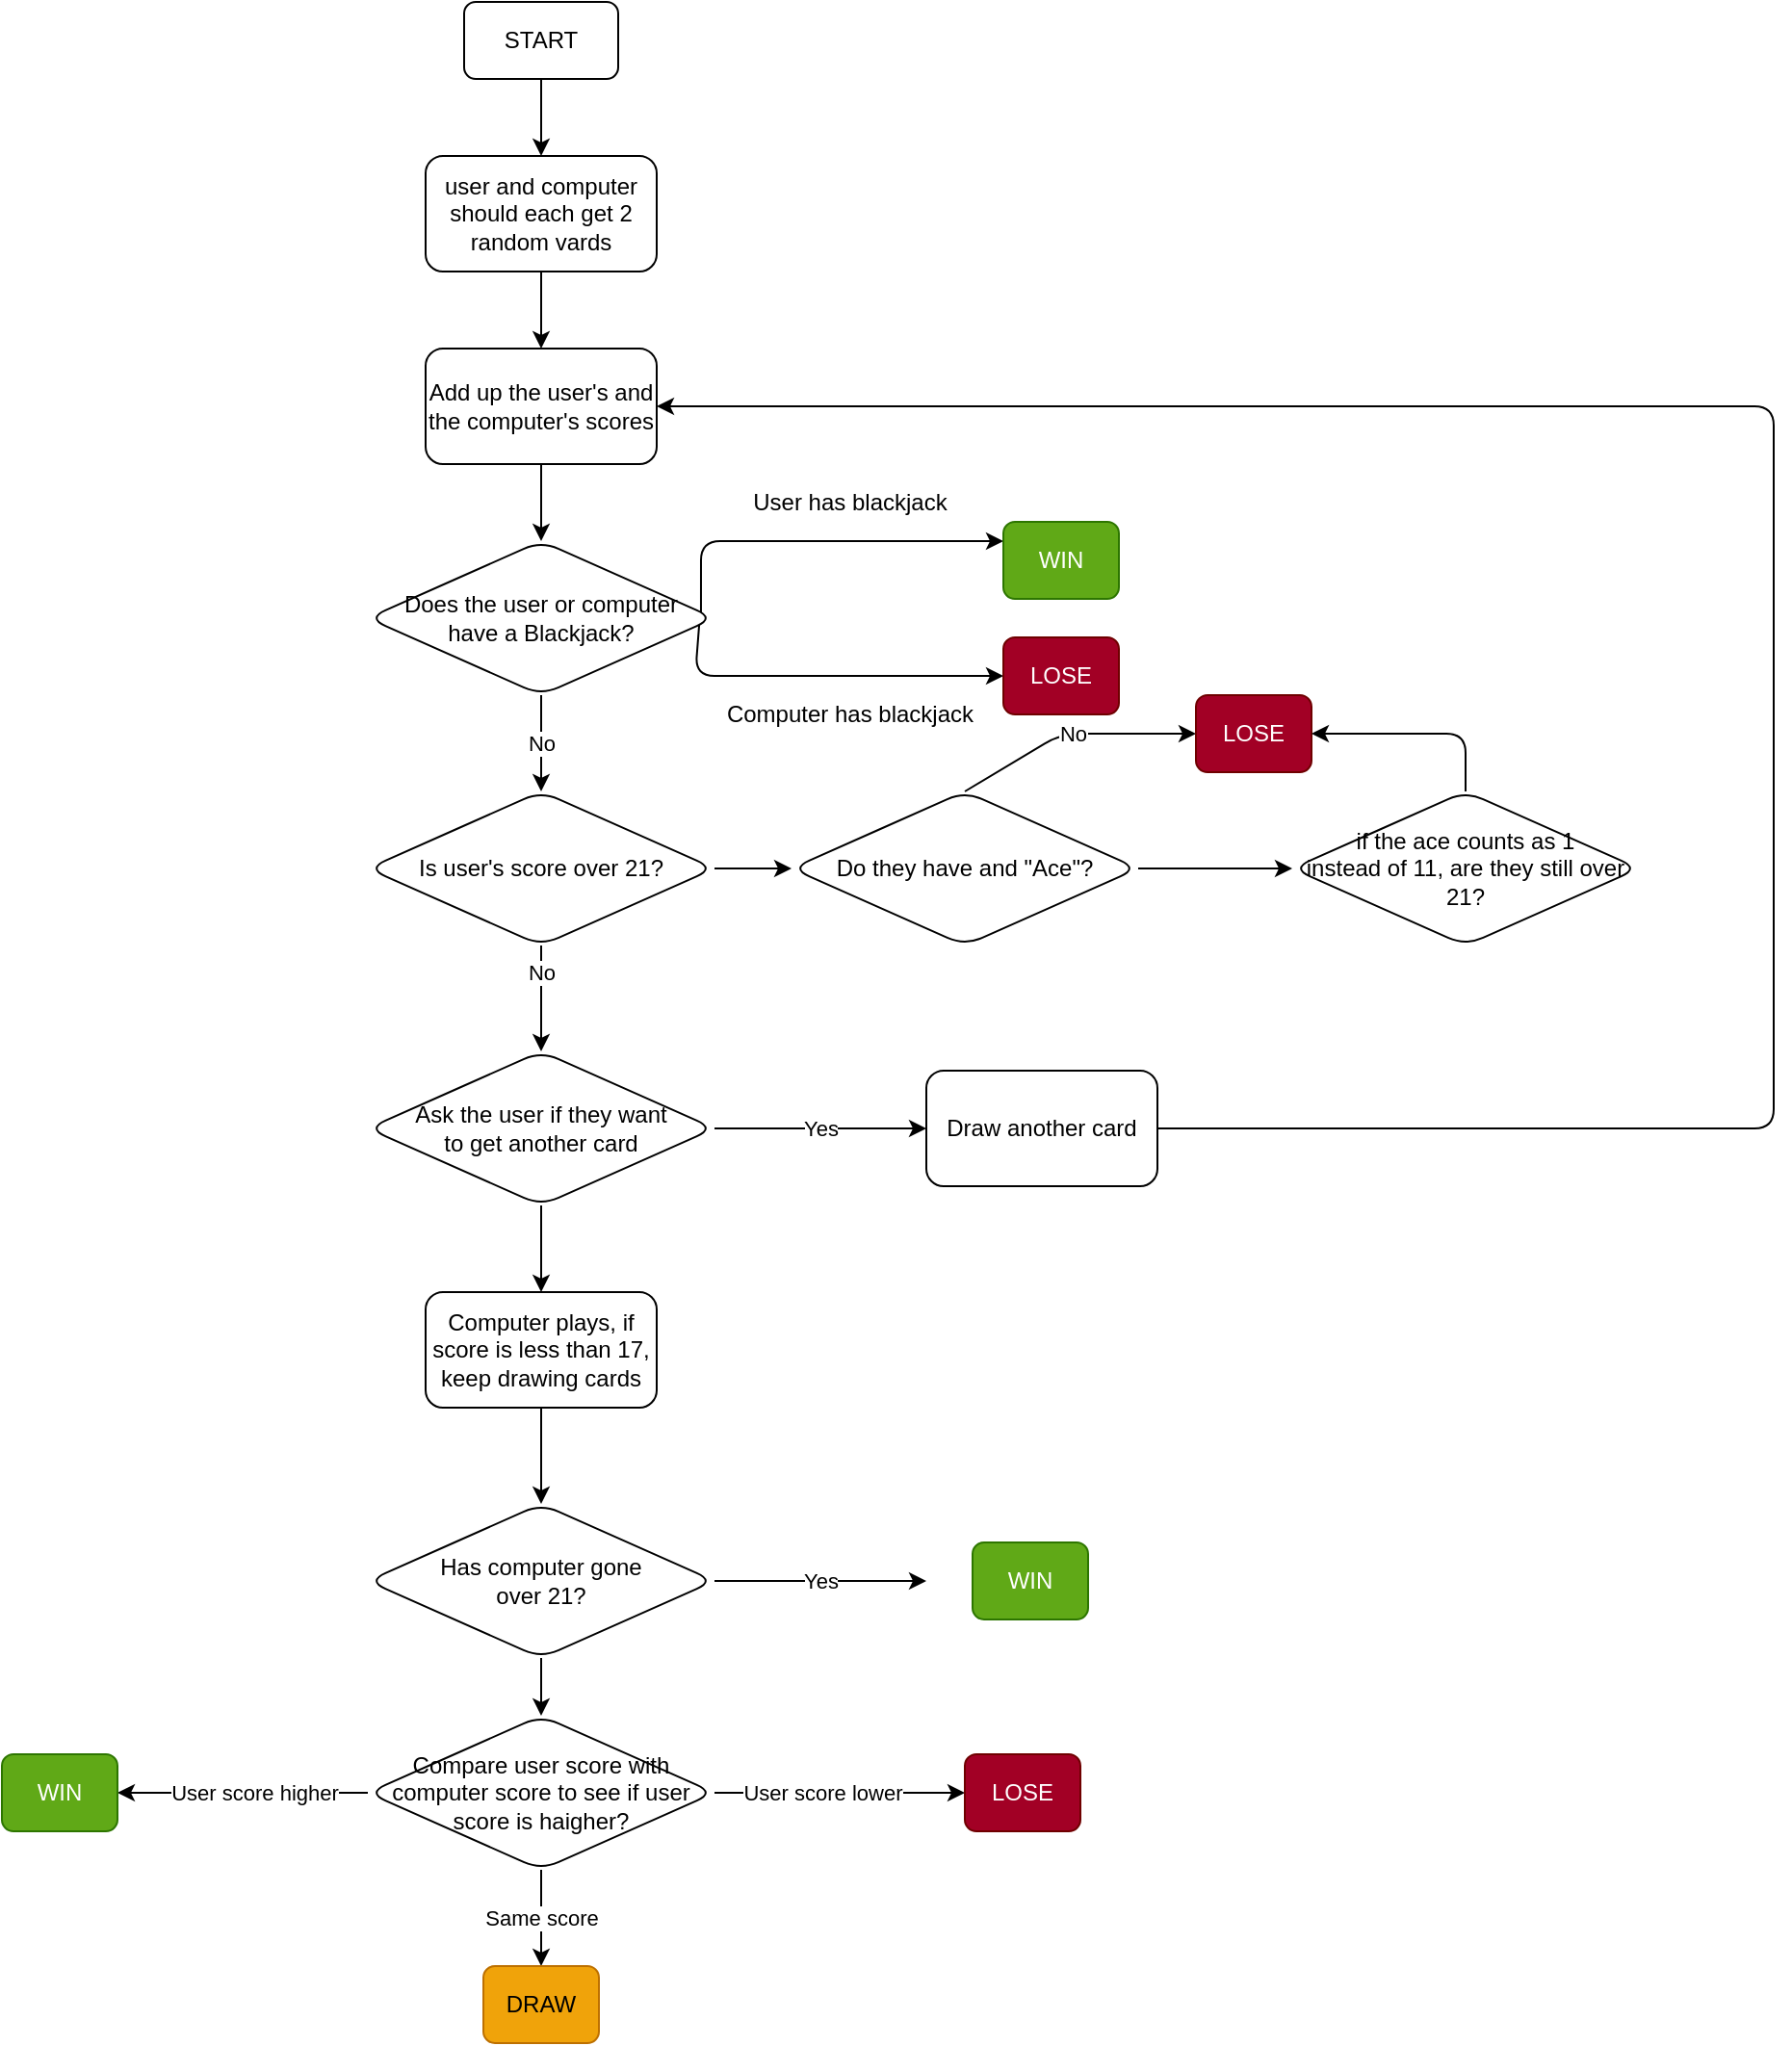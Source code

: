 <mxfile>
    <diagram id="7Ag0nmwcEFomoFkJhsBy" name="Page-1">
        <mxGraphModel dx="2553" dy="826" grid="1" gridSize="10" guides="1" tooltips="1" connect="1" arrows="1" fold="1" page="1" pageScale="1" pageWidth="827" pageHeight="1169" math="0" shadow="0">
            <root>
                <mxCell id="0"/>
                <mxCell id="1" parent="0"/>
                <mxCell id="4" value="" style="edgeStyle=none;html=1;" edge="1" parent="1" source="2" target="3">
                    <mxGeometry relative="1" as="geometry"/>
                </mxCell>
                <mxCell id="2" value="START" style="rounded=1;whiteSpace=wrap;html=1;" vertex="1" parent="1">
                    <mxGeometry x="220" y="40" width="80" height="40" as="geometry"/>
                </mxCell>
                <mxCell id="6" value="" style="edgeStyle=none;html=1;" edge="1" parent="1" source="3" target="5">
                    <mxGeometry relative="1" as="geometry"/>
                </mxCell>
                <mxCell id="3" value="user and computer should each get 2 random vards" style="whiteSpace=wrap;html=1;rounded=1;" vertex="1" parent="1">
                    <mxGeometry x="200" y="120" width="120" height="60" as="geometry"/>
                </mxCell>
                <mxCell id="8" value="" style="edgeStyle=none;html=1;" edge="1" parent="1" source="5" target="7">
                    <mxGeometry relative="1" as="geometry"/>
                </mxCell>
                <mxCell id="5" value="Add up the user's and the computer's scores" style="whiteSpace=wrap;html=1;rounded=1;" vertex="1" parent="1">
                    <mxGeometry x="200" y="220" width="120" height="60" as="geometry"/>
                </mxCell>
                <mxCell id="10" value="" style="edgeStyle=none;html=1;exitX=0.961;exitY=0.5;exitDx=0;exitDy=0;exitPerimeter=0;entryX=0;entryY=0.25;entryDx=0;entryDy=0;" edge="1" parent="1" source="7" target="9">
                    <mxGeometry relative="1" as="geometry">
                        <Array as="points">
                            <mxPoint x="343" y="320"/>
                            <mxPoint x="420" y="320"/>
                        </Array>
                    </mxGeometry>
                </mxCell>
                <mxCell id="15" style="edgeStyle=none;html=1;entryX=0;entryY=0.5;entryDx=0;entryDy=0;exitX=0.956;exitY=0.538;exitDx=0;exitDy=0;exitPerimeter=0;" edge="1" parent="1" source="7" target="14">
                    <mxGeometry relative="1" as="geometry">
                        <Array as="points">
                            <mxPoint x="340" y="390"/>
                            <mxPoint x="420" y="390"/>
                        </Array>
                    </mxGeometry>
                </mxCell>
                <mxCell id="35" value="No" style="edgeStyle=none;html=1;entryX=0.5;entryY=0;entryDx=0;entryDy=0;" edge="1" parent="1" source="7" target="22">
                    <mxGeometry relative="1" as="geometry"/>
                </mxCell>
                <mxCell id="7" value="Does the user or computer &lt;br&gt;have a Blackjack?" style="rhombus;whiteSpace=wrap;html=1;rounded=1;" vertex="1" parent="1">
                    <mxGeometry x="170" y="320" width="180" height="80" as="geometry"/>
                </mxCell>
                <mxCell id="9" value="WIN" style="whiteSpace=wrap;html=1;rounded=1;fillColor=#60a917;fontColor=#ffffff;strokeColor=#2D7600;" vertex="1" parent="1">
                    <mxGeometry x="500" y="310" width="60" height="40" as="geometry"/>
                </mxCell>
                <mxCell id="11" value="User has blackjack&lt;br&gt;" style="text;html=1;align=center;verticalAlign=middle;resizable=0;points=[];autosize=1;strokeColor=none;fillColor=none;" vertex="1" parent="1">
                    <mxGeometry x="360" y="290" width="120" height="20" as="geometry"/>
                </mxCell>
                <mxCell id="14" value="LOSE" style="whiteSpace=wrap;html=1;rounded=1;fillColor=#a20025;fontColor=#ffffff;strokeColor=#6F0000;" vertex="1" parent="1">
                    <mxGeometry x="500" y="370" width="60" height="40" as="geometry"/>
                </mxCell>
                <mxCell id="16" value="Computer has blackjack" style="text;html=1;align=center;verticalAlign=middle;resizable=0;points=[];autosize=1;strokeColor=none;fillColor=none;" vertex="1" parent="1">
                    <mxGeometry x="350" y="400" width="140" height="20" as="geometry"/>
                </mxCell>
                <mxCell id="26" value="" style="edgeStyle=none;html=1;" edge="1" parent="1" source="22" target="25">
                    <mxGeometry relative="1" as="geometry"/>
                </mxCell>
                <mxCell id="39" value="" style="edgeStyle=none;html=1;" edge="1" parent="1" source="22" target="38">
                    <mxGeometry relative="1" as="geometry"/>
                </mxCell>
                <mxCell id="40" value="No" style="edgeLabel;html=1;align=center;verticalAlign=middle;resizable=0;points=[];" vertex="1" connectable="0" parent="39">
                    <mxGeometry x="-0.491" relative="1" as="geometry">
                        <mxPoint as="offset"/>
                    </mxGeometry>
                </mxCell>
                <mxCell id="22" value="Is user's score over 21?" style="rhombus;whiteSpace=wrap;html=1;rounded=1;" vertex="1" parent="1">
                    <mxGeometry x="170" y="450" width="180" height="80" as="geometry"/>
                </mxCell>
                <mxCell id="30" value="No" style="edgeStyle=none;html=1;exitX=0.5;exitY=0;exitDx=0;exitDy=0;" edge="1" parent="1" source="25">
                    <mxGeometry relative="1" as="geometry">
                        <mxPoint x="600" y="420" as="targetPoint"/>
                        <Array as="points">
                            <mxPoint x="530" y="420"/>
                        </Array>
                    </mxGeometry>
                </mxCell>
                <mxCell id="33" value="" style="edgeStyle=none;html=1;" edge="1" parent="1" source="25" target="32">
                    <mxGeometry relative="1" as="geometry"/>
                </mxCell>
                <mxCell id="25" value="Do they have and &quot;Ace&quot;?" style="rhombus;whiteSpace=wrap;html=1;rounded=1;" vertex="1" parent="1">
                    <mxGeometry x="390" y="450" width="180" height="80" as="geometry"/>
                </mxCell>
                <mxCell id="31" value="LOSE" style="whiteSpace=wrap;html=1;rounded=1;fillColor=#a20025;fontColor=#ffffff;strokeColor=#6F0000;" vertex="1" parent="1">
                    <mxGeometry x="600" y="400" width="60" height="40" as="geometry"/>
                </mxCell>
                <mxCell id="34" style="edgeStyle=none;html=1;entryX=1;entryY=0.5;entryDx=0;entryDy=0;exitX=0.5;exitY=0;exitDx=0;exitDy=0;" edge="1" parent="1" source="32" target="31">
                    <mxGeometry relative="1" as="geometry">
                        <Array as="points">
                            <mxPoint x="740" y="420"/>
                        </Array>
                    </mxGeometry>
                </mxCell>
                <mxCell id="32" value="if the ace counts as 1 &lt;br&gt;instead of 11, are they still over 21?" style="rhombus;whiteSpace=wrap;html=1;rounded=1;" vertex="1" parent="1">
                    <mxGeometry x="650" y="450" width="180" height="80" as="geometry"/>
                </mxCell>
                <mxCell id="42" value="Yes" style="edgeStyle=none;html=1;" edge="1" parent="1" source="38" target="41">
                    <mxGeometry relative="1" as="geometry"/>
                </mxCell>
                <mxCell id="45" value="" style="edgeStyle=none;html=1;" edge="1" parent="1" source="38" target="44">
                    <mxGeometry relative="1" as="geometry"/>
                </mxCell>
                <mxCell id="38" value="Ask the user if they want &lt;br&gt;to get another card" style="rhombus;whiteSpace=wrap;html=1;rounded=1;" vertex="1" parent="1">
                    <mxGeometry x="170" y="585" width="180" height="80" as="geometry"/>
                </mxCell>
                <mxCell id="43" style="edgeStyle=none;html=1;entryX=1;entryY=0.5;entryDx=0;entryDy=0;exitX=1;exitY=0.5;exitDx=0;exitDy=0;" edge="1" parent="1" source="41" target="5">
                    <mxGeometry relative="1" as="geometry">
                        <Array as="points">
                            <mxPoint x="900" y="625"/>
                            <mxPoint x="900" y="250"/>
                        </Array>
                    </mxGeometry>
                </mxCell>
                <mxCell id="41" value="Draw another card" style="whiteSpace=wrap;html=1;rounded=1;" vertex="1" parent="1">
                    <mxGeometry x="460" y="595" width="120" height="60" as="geometry"/>
                </mxCell>
                <mxCell id="52" value="" style="edgeStyle=none;html=1;" edge="1" parent="1" source="44" target="48">
                    <mxGeometry relative="1" as="geometry"/>
                </mxCell>
                <mxCell id="44" value="Computer plays, if score is less than 17, keep drawing cards" style="whiteSpace=wrap;html=1;rounded=1;" vertex="1" parent="1">
                    <mxGeometry x="200" y="710" width="120" height="60" as="geometry"/>
                </mxCell>
                <mxCell id="50" value="Yes" style="edgeStyle=none;html=1;" edge="1" parent="1" source="48">
                    <mxGeometry relative="1" as="geometry">
                        <mxPoint x="460" y="860" as="targetPoint"/>
                    </mxGeometry>
                </mxCell>
                <mxCell id="56" value="" style="edgeStyle=none;html=1;" edge="1" parent="1" source="48" target="55">
                    <mxGeometry relative="1" as="geometry"/>
                </mxCell>
                <mxCell id="48" value="Has computer gone&lt;br&gt;over 21?" style="rhombus;whiteSpace=wrap;html=1;rounded=1;" vertex="1" parent="1">
                    <mxGeometry x="170" y="820" width="180" height="80" as="geometry"/>
                </mxCell>
                <mxCell id="51" value="WIN" style="whiteSpace=wrap;html=1;rounded=1;fillColor=#60a917;fontColor=#ffffff;strokeColor=#2D7600;" vertex="1" parent="1">
                    <mxGeometry x="484" y="840" width="60" height="40" as="geometry"/>
                </mxCell>
                <mxCell id="58" value="" style="edgeStyle=none;html=1;" edge="1" parent="1" source="55" target="57">
                    <mxGeometry relative="1" as="geometry"/>
                </mxCell>
                <mxCell id="59" value="User score lower" style="edgeLabel;html=1;align=center;verticalAlign=middle;resizable=0;points=[];" vertex="1" connectable="0" parent="58">
                    <mxGeometry x="-0.418" y="-1" relative="1" as="geometry">
                        <mxPoint x="18" y="-1" as="offset"/>
                    </mxGeometry>
                </mxCell>
                <mxCell id="61" value="Same score" style="edgeStyle=none;html=1;" edge="1" parent="1" source="55" target="60">
                    <mxGeometry relative="1" as="geometry"/>
                </mxCell>
                <mxCell id="63" value="" style="edgeStyle=none;html=1;" edge="1" parent="1" source="55">
                    <mxGeometry relative="1" as="geometry">
                        <mxPoint x="40" y="970" as="targetPoint"/>
                    </mxGeometry>
                </mxCell>
                <mxCell id="64" value="User score higher" style="edgeLabel;html=1;align=center;verticalAlign=middle;resizable=0;points=[];" vertex="1" connectable="0" parent="63">
                    <mxGeometry x="-0.4" relative="1" as="geometry">
                        <mxPoint x="-20" as="offset"/>
                    </mxGeometry>
                </mxCell>
                <mxCell id="55" value="Compare user score with computer score to see if user score is haigher?" style="rhombus;whiteSpace=wrap;html=1;rounded=1;" vertex="1" parent="1">
                    <mxGeometry x="170" y="930" width="180" height="80" as="geometry"/>
                </mxCell>
                <mxCell id="57" value="LOSE" style="whiteSpace=wrap;html=1;rounded=1;fillColor=#a20025;fontColor=#ffffff;strokeColor=#6F0000;" vertex="1" parent="1">
                    <mxGeometry x="480" y="950" width="60" height="40" as="geometry"/>
                </mxCell>
                <mxCell id="60" value="DRAW" style="whiteSpace=wrap;html=1;rounded=1;fillColor=#f0a30a;fontColor=#000000;strokeColor=#BD7000;" vertex="1" parent="1">
                    <mxGeometry x="230" y="1060" width="60" height="40" as="geometry"/>
                </mxCell>
                <mxCell id="62" value="WIN" style="whiteSpace=wrap;html=1;rounded=1;fillColor=#60a917;fontColor=#ffffff;strokeColor=#2D7600;" vertex="1" parent="1">
                    <mxGeometry x="-20" y="950" width="60" height="40" as="geometry"/>
                </mxCell>
            </root>
        </mxGraphModel>
    </diagram>
</mxfile>